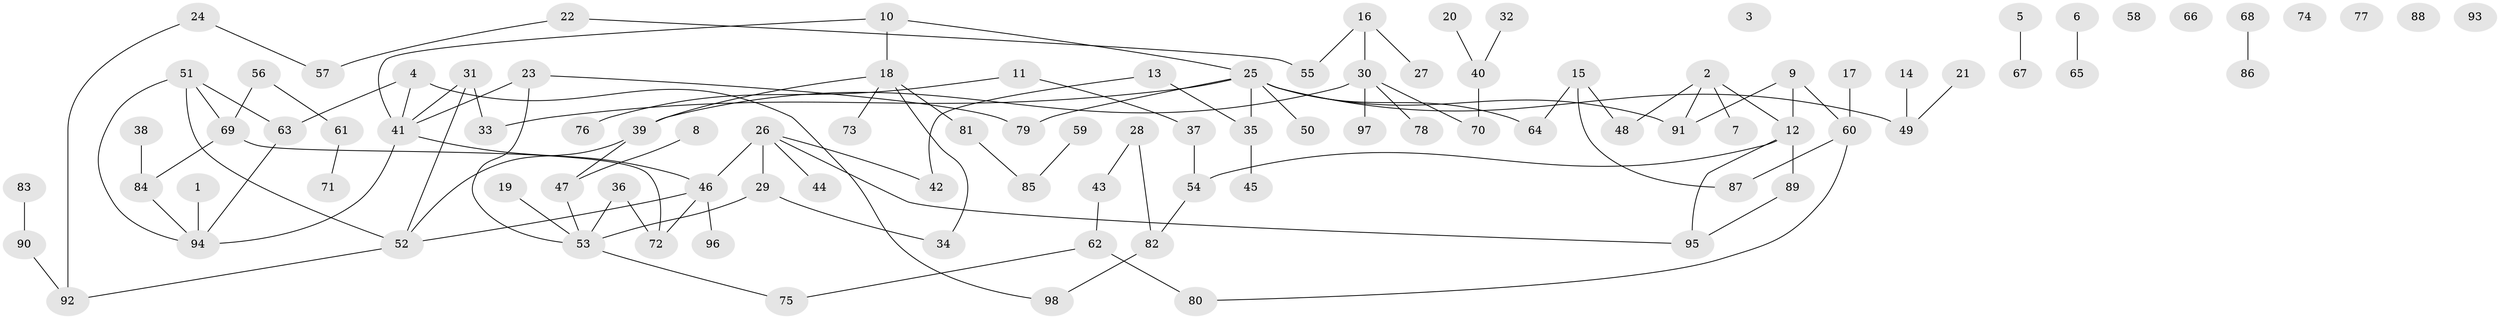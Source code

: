 // coarse degree distribution, {3: 0.1282051282051282, 7: 0.02564102564102564, 2: 0.28205128205128205, 1: 0.3076923076923077, 8: 0.07692307692307693, 5: 0.02564102564102564, 4: 0.1282051282051282, 9: 0.02564102564102564}
// Generated by graph-tools (version 1.1) at 2025/48/03/06/25 01:48:57]
// undirected, 98 vertices, 110 edges
graph export_dot {
graph [start="1"]
  node [color=gray90,style=filled];
  1;
  2;
  3;
  4;
  5;
  6;
  7;
  8;
  9;
  10;
  11;
  12;
  13;
  14;
  15;
  16;
  17;
  18;
  19;
  20;
  21;
  22;
  23;
  24;
  25;
  26;
  27;
  28;
  29;
  30;
  31;
  32;
  33;
  34;
  35;
  36;
  37;
  38;
  39;
  40;
  41;
  42;
  43;
  44;
  45;
  46;
  47;
  48;
  49;
  50;
  51;
  52;
  53;
  54;
  55;
  56;
  57;
  58;
  59;
  60;
  61;
  62;
  63;
  64;
  65;
  66;
  67;
  68;
  69;
  70;
  71;
  72;
  73;
  74;
  75;
  76;
  77;
  78;
  79;
  80;
  81;
  82;
  83;
  84;
  85;
  86;
  87;
  88;
  89;
  90;
  91;
  92;
  93;
  94;
  95;
  96;
  97;
  98;
  1 -- 94;
  2 -- 7;
  2 -- 12;
  2 -- 48;
  2 -- 91;
  4 -- 41;
  4 -- 63;
  4 -- 98;
  5 -- 67;
  6 -- 65;
  8 -- 47;
  9 -- 12;
  9 -- 60;
  9 -- 91;
  10 -- 18;
  10 -- 25;
  10 -- 41;
  11 -- 37;
  11 -- 76;
  12 -- 54;
  12 -- 89;
  12 -- 95;
  13 -- 35;
  13 -- 42;
  14 -- 49;
  15 -- 48;
  15 -- 64;
  15 -- 87;
  16 -- 27;
  16 -- 30;
  16 -- 55;
  17 -- 60;
  18 -- 34;
  18 -- 39;
  18 -- 73;
  18 -- 81;
  19 -- 53;
  20 -- 40;
  21 -- 49;
  22 -- 55;
  22 -- 57;
  23 -- 41;
  23 -- 53;
  23 -- 79;
  24 -- 57;
  24 -- 92;
  25 -- 33;
  25 -- 35;
  25 -- 49;
  25 -- 50;
  25 -- 64;
  25 -- 79;
  25 -- 91;
  26 -- 29;
  26 -- 42;
  26 -- 44;
  26 -- 46;
  26 -- 95;
  28 -- 43;
  28 -- 82;
  29 -- 34;
  29 -- 53;
  30 -- 39;
  30 -- 70;
  30 -- 78;
  30 -- 97;
  31 -- 33;
  31 -- 41;
  31 -- 52;
  32 -- 40;
  35 -- 45;
  36 -- 53;
  36 -- 72;
  37 -- 54;
  38 -- 84;
  39 -- 47;
  39 -- 52;
  40 -- 70;
  41 -- 46;
  41 -- 94;
  43 -- 62;
  46 -- 52;
  46 -- 72;
  46 -- 96;
  47 -- 53;
  51 -- 52;
  51 -- 63;
  51 -- 69;
  51 -- 94;
  52 -- 92;
  53 -- 75;
  54 -- 82;
  56 -- 61;
  56 -- 69;
  59 -- 85;
  60 -- 80;
  60 -- 87;
  61 -- 71;
  62 -- 75;
  62 -- 80;
  63 -- 94;
  68 -- 86;
  69 -- 72;
  69 -- 84;
  81 -- 85;
  82 -- 98;
  83 -- 90;
  84 -- 94;
  89 -- 95;
  90 -- 92;
}
